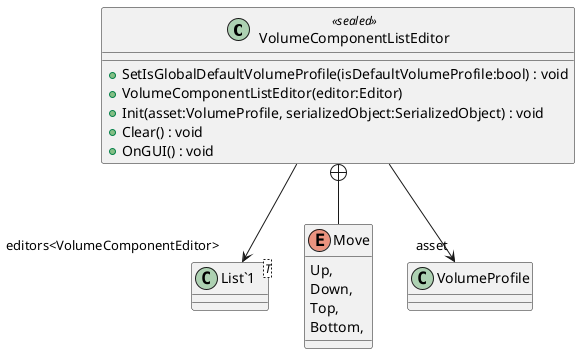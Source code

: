 @startuml
class VolumeComponentListEditor <<sealed>> {
    + SetIsGlobalDefaultVolumeProfile(isDefaultVolumeProfile:bool) : void
    + VolumeComponentListEditor(editor:Editor)
    + Init(asset:VolumeProfile, serializedObject:SerializedObject) : void
    + Clear() : void
    + OnGUI() : void
}
class "List`1"<T> {
}
enum Move {
    Up,
    Down,
    Top,
    Bottom,
}
VolumeComponentListEditor --> "asset" VolumeProfile
VolumeComponentListEditor --> "editors<VolumeComponentEditor>" "List`1"
VolumeComponentListEditor +-- Move
@enduml
